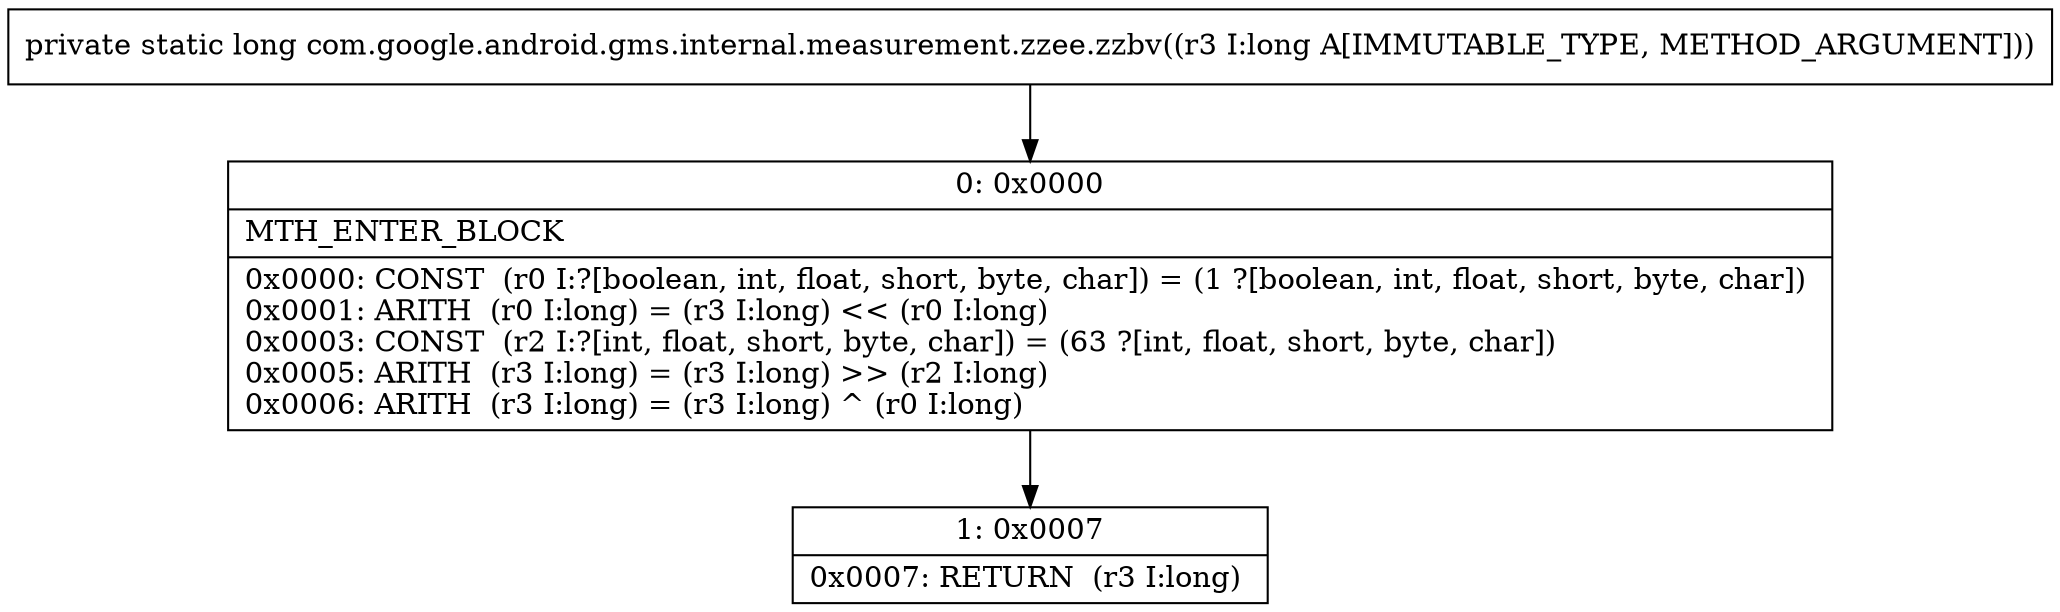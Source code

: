 digraph "CFG forcom.google.android.gms.internal.measurement.zzee.zzbv(J)J" {
Node_0 [shape=record,label="{0\:\ 0x0000|MTH_ENTER_BLOCK\l|0x0000: CONST  (r0 I:?[boolean, int, float, short, byte, char]) = (1 ?[boolean, int, float, short, byte, char]) \l0x0001: ARITH  (r0 I:long) = (r3 I:long) \<\< (r0 I:long) \l0x0003: CONST  (r2 I:?[int, float, short, byte, char]) = (63 ?[int, float, short, byte, char]) \l0x0005: ARITH  (r3 I:long) = (r3 I:long) \>\> (r2 I:long) \l0x0006: ARITH  (r3 I:long) = (r3 I:long) ^ (r0 I:long) \l}"];
Node_1 [shape=record,label="{1\:\ 0x0007|0x0007: RETURN  (r3 I:long) \l}"];
MethodNode[shape=record,label="{private static long com.google.android.gms.internal.measurement.zzee.zzbv((r3 I:long A[IMMUTABLE_TYPE, METHOD_ARGUMENT])) }"];
MethodNode -> Node_0;
Node_0 -> Node_1;
}

